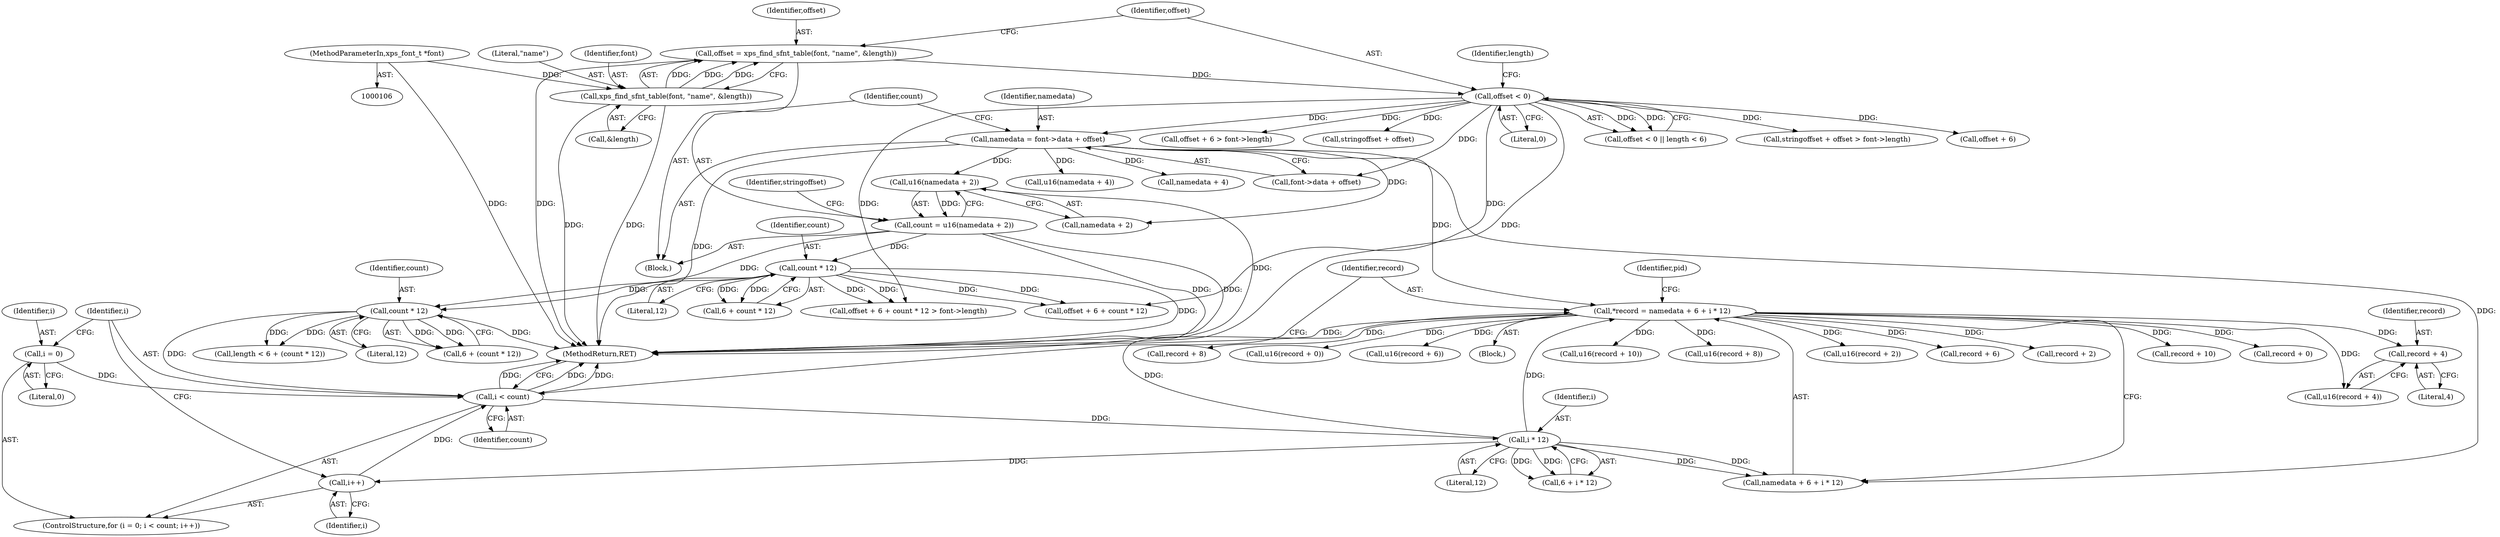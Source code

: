 digraph "0_ghostscript_3c2aebbedd37fab054e80f2e315de07d7e9b5bdb@pointer" {
"1000249" [label="(Call,record + 4)"];
"1000222" [label="(Call,*record = namedata + 6 + i * 12)"];
"1000156" [label="(Call,namedata = font->data + offset)"];
"1000134" [label="(Call,offset < 0)"];
"1000125" [label="(Call,offset = xps_find_sfnt_table(font, \"name\", &length))"];
"1000127" [label="(Call,xps_find_sfnt_table(font, \"name\", &length))"];
"1000107" [label="(MethodParameterIn,xps_font_t *font)"];
"1000228" [label="(Call,i * 12)"];
"1000215" [label="(Call,i < count)"];
"1000218" [label="(Call,i++)"];
"1000212" [label="(Call,i = 0)"];
"1000204" [label="(Call,count * 12)"];
"1000163" [label="(Call,count = u16(namedata + 2))"];
"1000165" [label="(Call,u16(namedata + 2))"];
"1000189" [label="(Call,count * 12)"];
"1000204" [label="(Call,count * 12)"];
"1000125" [label="(Call,offset = xps_find_sfnt_table(font, \"name\", &length))"];
"1000164" [label="(Identifier,count)"];
"1000138" [label="(Identifier,length)"];
"1000170" [label="(Identifier,stringoffset)"];
"1000165" [label="(Call,u16(namedata + 2))"];
"1000191" [label="(Literal,12)"];
"1000217" [label="(Identifier,count)"];
"1000229" [label="(Identifier,i)"];
"1000262" [label="(Call,record + 8)"];
"1000234" [label="(Call,u16(record + 0))"];
"1000251" [label="(Literal,4)"];
"1000202" [label="(Call,6 + (count * 12))"];
"1000163" [label="(Call,count = u16(namedata + 2))"];
"1000213" [label="(Identifier,i)"];
"1000216" [label="(Identifier,i)"];
"1000219" [label="(Identifier,i)"];
"1000255" [label="(Call,u16(record + 6))"];
"1000223" [label="(Identifier,record)"];
"1000218" [label="(Call,i++)"];
"1000156" [label="(Call,namedata = font->data + offset)"];
"1000157" [label="(Identifier,namedata)"];
"1000177" [label="(Call,stringoffset + offset > font->length)"];
"1000146" [label="(Call,offset + 6)"];
"1000127" [label="(Call,xps_find_sfnt_table(font, \"name\", &length))"];
"1000136" [label="(Literal,0)"];
"1000228" [label="(Call,i * 12)"];
"1000220" [label="(Block,)"];
"1000250" [label="(Identifier,record)"];
"1000224" [label="(Call,namedata + 6 + i * 12)"];
"1000267" [label="(Call,u16(record + 10))"];
"1000158" [label="(Call,font->data + offset)"];
"1000261" [label="(Call,u16(record + 8))"];
"1000166" [label="(Call,namedata + 2)"];
"1000145" [label="(Call,offset + 6 > font->length)"];
"1000214" [label="(Literal,0)"];
"1000248" [label="(Call,u16(record + 4))"];
"1000200" [label="(Call,length < 6 + (count * 12))"];
"1000189" [label="(Call,count * 12)"];
"1000241" [label="(Call,u16(record + 2))"];
"1000249" [label="(Call,record + 4)"];
"1000205" [label="(Identifier,count)"];
"1000222" [label="(Call,*record = namedata + 6 + i * 12)"];
"1000190" [label="(Identifier,count)"];
"1000129" [label="(Literal,\"name\")"];
"1000110" [label="(Block,)"];
"1000126" [label="(Identifier,offset)"];
"1000187" [label="(Call,6 + count * 12)"];
"1000211" [label="(ControlStructure,for (i = 0; i < count; i++))"];
"1000184" [label="(Call,offset + 6 + count * 12 > font->length)"];
"1000226" [label="(Call,6 + i * 12)"];
"1000256" [label="(Call,record + 6)"];
"1000178" [label="(Call,stringoffset + offset)"];
"1000185" [label="(Call,offset + 6 + count * 12)"];
"1000107" [label="(MethodParameterIn,xps_font_t *font)"];
"1000130" [label="(Call,&length)"];
"1000242" [label="(Call,record + 2)"];
"1000233" [label="(Identifier,pid)"];
"1000134" [label="(Call,offset < 0)"];
"1000206" [label="(Literal,12)"];
"1000171" [label="(Call,u16(namedata + 4))"];
"1000133" [label="(Call,offset < 0 || length < 6)"];
"1000268" [label="(Call,record + 10)"];
"1000128" [label="(Identifier,font)"];
"1000230" [label="(Literal,12)"];
"1000215" [label="(Call,i < count)"];
"1000235" [label="(Call,record + 0)"];
"1000172" [label="(Call,namedata + 4)"];
"1000449" [label="(MethodReturn,RET)"];
"1000135" [label="(Identifier,offset)"];
"1000212" [label="(Call,i = 0)"];
"1000249" -> "1000248"  [label="AST: "];
"1000249" -> "1000251"  [label="CFG: "];
"1000250" -> "1000249"  [label="AST: "];
"1000251" -> "1000249"  [label="AST: "];
"1000248" -> "1000249"  [label="CFG: "];
"1000222" -> "1000249"  [label="DDG: "];
"1000222" -> "1000220"  [label="AST: "];
"1000222" -> "1000224"  [label="CFG: "];
"1000223" -> "1000222"  [label="AST: "];
"1000224" -> "1000222"  [label="AST: "];
"1000233" -> "1000222"  [label="CFG: "];
"1000222" -> "1000449"  [label="DDG: "];
"1000156" -> "1000222"  [label="DDG: "];
"1000228" -> "1000222"  [label="DDG: "];
"1000228" -> "1000222"  [label="DDG: "];
"1000222" -> "1000234"  [label="DDG: "];
"1000222" -> "1000235"  [label="DDG: "];
"1000222" -> "1000241"  [label="DDG: "];
"1000222" -> "1000242"  [label="DDG: "];
"1000222" -> "1000248"  [label="DDG: "];
"1000222" -> "1000255"  [label="DDG: "];
"1000222" -> "1000256"  [label="DDG: "];
"1000222" -> "1000261"  [label="DDG: "];
"1000222" -> "1000262"  [label="DDG: "];
"1000222" -> "1000267"  [label="DDG: "];
"1000222" -> "1000268"  [label="DDG: "];
"1000156" -> "1000110"  [label="AST: "];
"1000156" -> "1000158"  [label="CFG: "];
"1000157" -> "1000156"  [label="AST: "];
"1000158" -> "1000156"  [label="AST: "];
"1000164" -> "1000156"  [label="CFG: "];
"1000156" -> "1000449"  [label="DDG: "];
"1000134" -> "1000156"  [label="DDG: "];
"1000156" -> "1000165"  [label="DDG: "];
"1000156" -> "1000166"  [label="DDG: "];
"1000156" -> "1000171"  [label="DDG: "];
"1000156" -> "1000172"  [label="DDG: "];
"1000156" -> "1000224"  [label="DDG: "];
"1000134" -> "1000133"  [label="AST: "];
"1000134" -> "1000136"  [label="CFG: "];
"1000135" -> "1000134"  [label="AST: "];
"1000136" -> "1000134"  [label="AST: "];
"1000138" -> "1000134"  [label="CFG: "];
"1000133" -> "1000134"  [label="CFG: "];
"1000134" -> "1000449"  [label="DDG: "];
"1000134" -> "1000133"  [label="DDG: "];
"1000134" -> "1000133"  [label="DDG: "];
"1000125" -> "1000134"  [label="DDG: "];
"1000134" -> "1000145"  [label="DDG: "];
"1000134" -> "1000146"  [label="DDG: "];
"1000134" -> "1000158"  [label="DDG: "];
"1000134" -> "1000177"  [label="DDG: "];
"1000134" -> "1000178"  [label="DDG: "];
"1000134" -> "1000184"  [label="DDG: "];
"1000134" -> "1000185"  [label="DDG: "];
"1000125" -> "1000110"  [label="AST: "];
"1000125" -> "1000127"  [label="CFG: "];
"1000126" -> "1000125"  [label="AST: "];
"1000127" -> "1000125"  [label="AST: "];
"1000135" -> "1000125"  [label="CFG: "];
"1000125" -> "1000449"  [label="DDG: "];
"1000127" -> "1000125"  [label="DDG: "];
"1000127" -> "1000125"  [label="DDG: "];
"1000127" -> "1000125"  [label="DDG: "];
"1000127" -> "1000130"  [label="CFG: "];
"1000128" -> "1000127"  [label="AST: "];
"1000129" -> "1000127"  [label="AST: "];
"1000130" -> "1000127"  [label="AST: "];
"1000127" -> "1000449"  [label="DDG: "];
"1000127" -> "1000449"  [label="DDG: "];
"1000107" -> "1000127"  [label="DDG: "];
"1000107" -> "1000106"  [label="AST: "];
"1000107" -> "1000449"  [label="DDG: "];
"1000228" -> "1000226"  [label="AST: "];
"1000228" -> "1000230"  [label="CFG: "];
"1000229" -> "1000228"  [label="AST: "];
"1000230" -> "1000228"  [label="AST: "];
"1000226" -> "1000228"  [label="CFG: "];
"1000228" -> "1000218"  [label="DDG: "];
"1000228" -> "1000224"  [label="DDG: "];
"1000228" -> "1000224"  [label="DDG: "];
"1000228" -> "1000226"  [label="DDG: "];
"1000228" -> "1000226"  [label="DDG: "];
"1000215" -> "1000228"  [label="DDG: "];
"1000215" -> "1000211"  [label="AST: "];
"1000215" -> "1000217"  [label="CFG: "];
"1000216" -> "1000215"  [label="AST: "];
"1000217" -> "1000215"  [label="AST: "];
"1000223" -> "1000215"  [label="CFG: "];
"1000449" -> "1000215"  [label="CFG: "];
"1000215" -> "1000449"  [label="DDG: "];
"1000215" -> "1000449"  [label="DDG: "];
"1000215" -> "1000449"  [label="DDG: "];
"1000218" -> "1000215"  [label="DDG: "];
"1000212" -> "1000215"  [label="DDG: "];
"1000204" -> "1000215"  [label="DDG: "];
"1000218" -> "1000211"  [label="AST: "];
"1000218" -> "1000219"  [label="CFG: "];
"1000219" -> "1000218"  [label="AST: "];
"1000216" -> "1000218"  [label="CFG: "];
"1000212" -> "1000211"  [label="AST: "];
"1000212" -> "1000214"  [label="CFG: "];
"1000213" -> "1000212"  [label="AST: "];
"1000214" -> "1000212"  [label="AST: "];
"1000216" -> "1000212"  [label="CFG: "];
"1000204" -> "1000202"  [label="AST: "];
"1000204" -> "1000206"  [label="CFG: "];
"1000205" -> "1000204"  [label="AST: "];
"1000206" -> "1000204"  [label="AST: "];
"1000202" -> "1000204"  [label="CFG: "];
"1000204" -> "1000449"  [label="DDG: "];
"1000204" -> "1000200"  [label="DDG: "];
"1000204" -> "1000200"  [label="DDG: "];
"1000204" -> "1000202"  [label="DDG: "];
"1000204" -> "1000202"  [label="DDG: "];
"1000163" -> "1000204"  [label="DDG: "];
"1000189" -> "1000204"  [label="DDG: "];
"1000163" -> "1000110"  [label="AST: "];
"1000163" -> "1000165"  [label="CFG: "];
"1000164" -> "1000163"  [label="AST: "];
"1000165" -> "1000163"  [label="AST: "];
"1000170" -> "1000163"  [label="CFG: "];
"1000163" -> "1000449"  [label="DDG: "];
"1000163" -> "1000449"  [label="DDG: "];
"1000165" -> "1000163"  [label="DDG: "];
"1000163" -> "1000189"  [label="DDG: "];
"1000165" -> "1000166"  [label="CFG: "];
"1000166" -> "1000165"  [label="AST: "];
"1000165" -> "1000449"  [label="DDG: "];
"1000189" -> "1000187"  [label="AST: "];
"1000189" -> "1000191"  [label="CFG: "];
"1000190" -> "1000189"  [label="AST: "];
"1000191" -> "1000189"  [label="AST: "];
"1000187" -> "1000189"  [label="CFG: "];
"1000189" -> "1000449"  [label="DDG: "];
"1000189" -> "1000184"  [label="DDG: "];
"1000189" -> "1000184"  [label="DDG: "];
"1000189" -> "1000185"  [label="DDG: "];
"1000189" -> "1000185"  [label="DDG: "];
"1000189" -> "1000187"  [label="DDG: "];
"1000189" -> "1000187"  [label="DDG: "];
}
